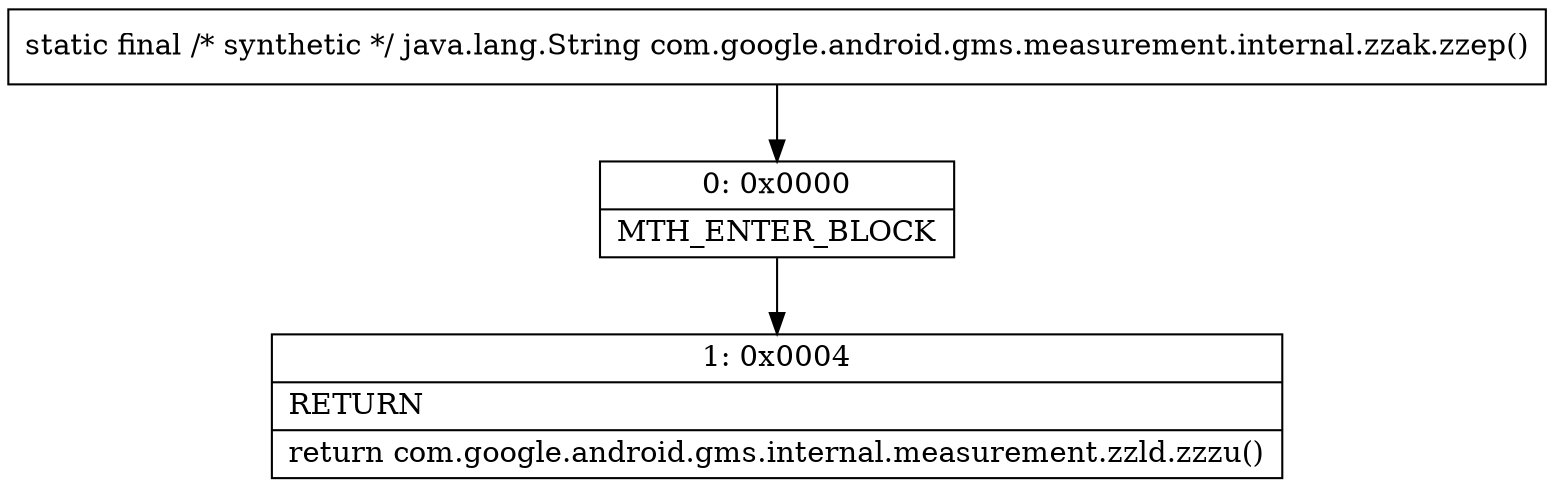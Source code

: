 digraph "CFG forcom.google.android.gms.measurement.internal.zzak.zzep()Ljava\/lang\/String;" {
Node_0 [shape=record,label="{0\:\ 0x0000|MTH_ENTER_BLOCK\l}"];
Node_1 [shape=record,label="{1\:\ 0x0004|RETURN\l|return com.google.android.gms.internal.measurement.zzld.zzzu()\l}"];
MethodNode[shape=record,label="{static final \/* synthetic *\/ java.lang.String com.google.android.gms.measurement.internal.zzak.zzep() }"];
MethodNode -> Node_0;
Node_0 -> Node_1;
}

